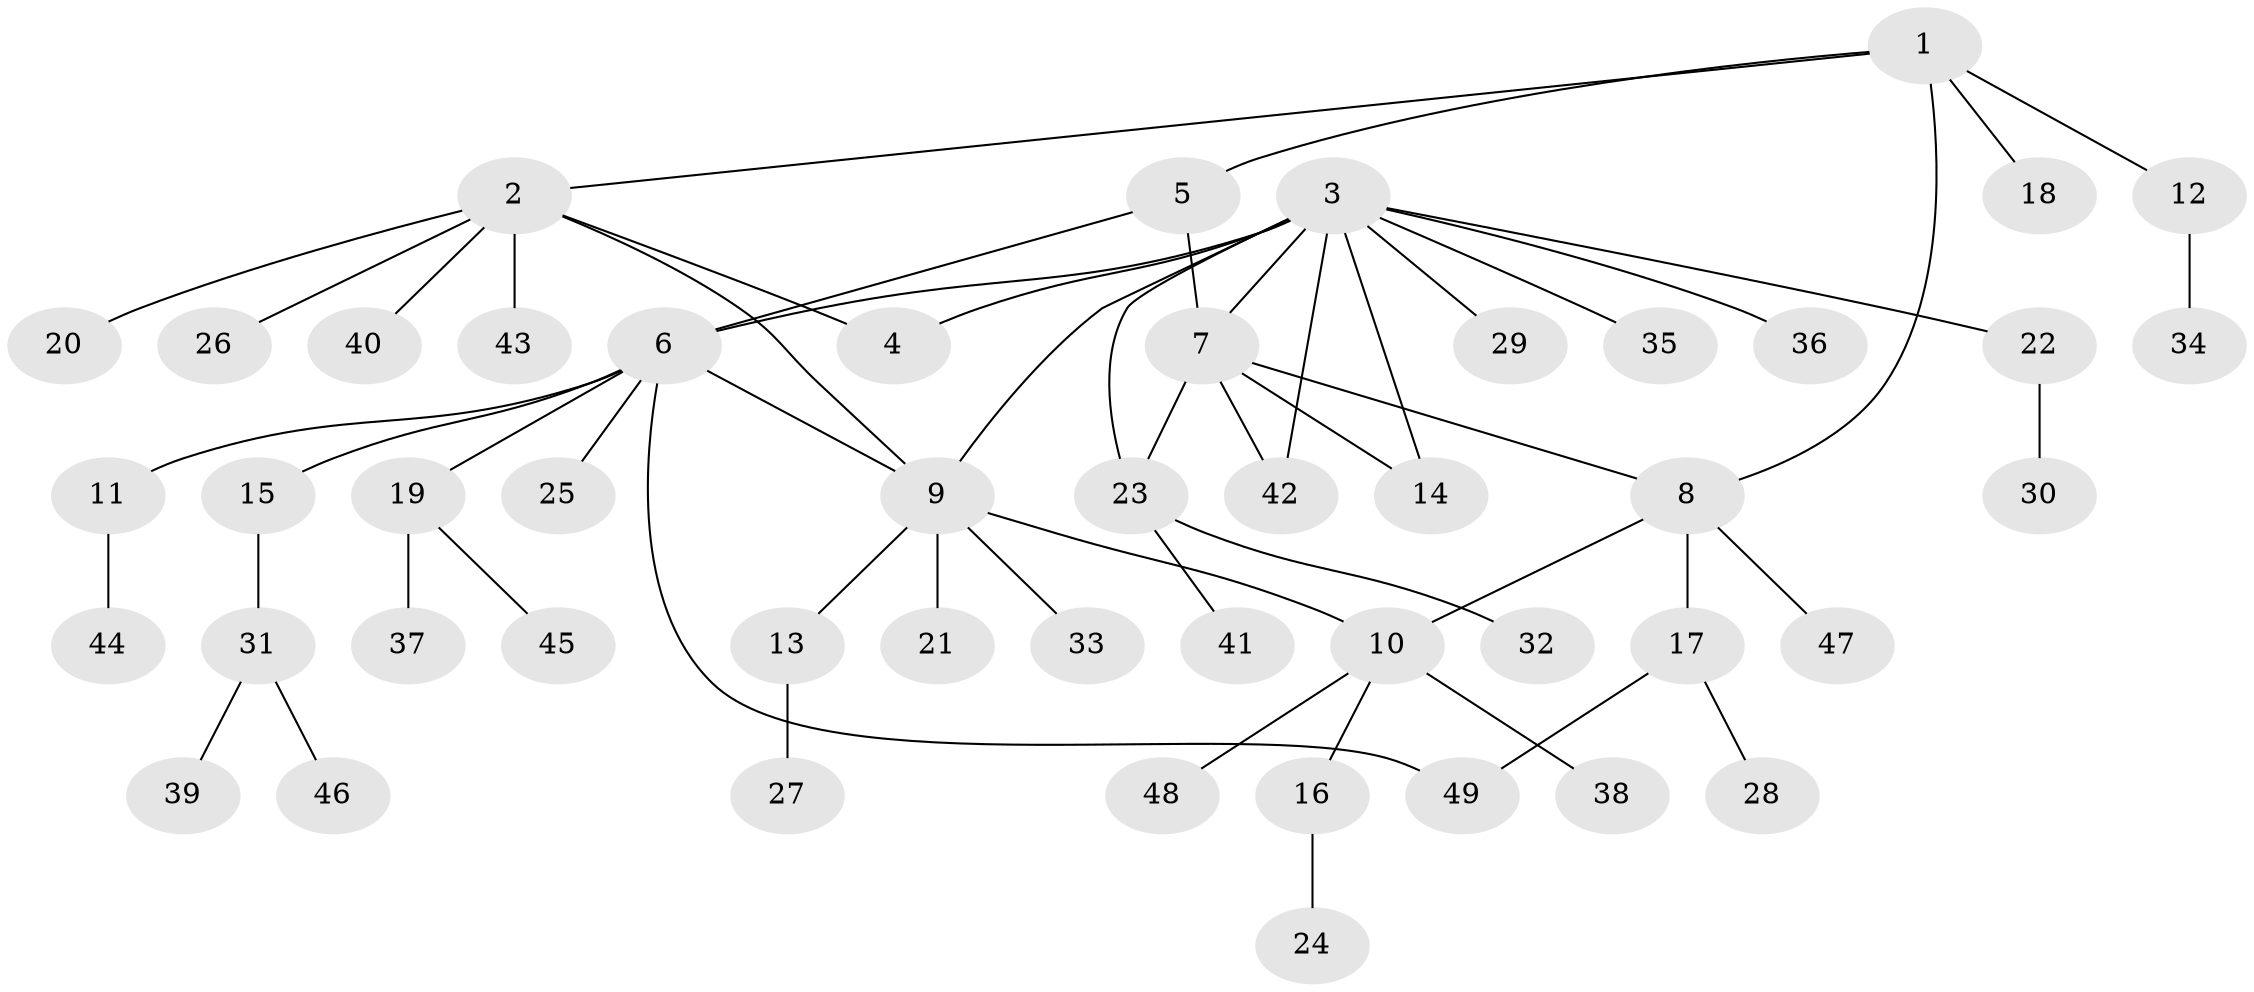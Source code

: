 // Generated by graph-tools (version 1.1) at 2025/50/03/09/25 03:50:41]
// undirected, 49 vertices, 58 edges
graph export_dot {
graph [start="1"]
  node [color=gray90,style=filled];
  1;
  2;
  3;
  4;
  5;
  6;
  7;
  8;
  9;
  10;
  11;
  12;
  13;
  14;
  15;
  16;
  17;
  18;
  19;
  20;
  21;
  22;
  23;
  24;
  25;
  26;
  27;
  28;
  29;
  30;
  31;
  32;
  33;
  34;
  35;
  36;
  37;
  38;
  39;
  40;
  41;
  42;
  43;
  44;
  45;
  46;
  47;
  48;
  49;
  1 -- 2;
  1 -- 5;
  1 -- 8;
  1 -- 12;
  1 -- 18;
  2 -- 4;
  2 -- 9;
  2 -- 20;
  2 -- 26;
  2 -- 40;
  2 -- 43;
  3 -- 4;
  3 -- 6;
  3 -- 7;
  3 -- 9;
  3 -- 14;
  3 -- 22;
  3 -- 23;
  3 -- 29;
  3 -- 35;
  3 -- 36;
  3 -- 42;
  5 -- 6;
  5 -- 7;
  6 -- 9;
  6 -- 11;
  6 -- 15;
  6 -- 19;
  6 -- 25;
  6 -- 49;
  7 -- 8;
  7 -- 14;
  7 -- 23;
  7 -- 42;
  8 -- 10;
  8 -- 17;
  8 -- 47;
  9 -- 10;
  9 -- 13;
  9 -- 21;
  9 -- 33;
  10 -- 16;
  10 -- 38;
  10 -- 48;
  11 -- 44;
  12 -- 34;
  13 -- 27;
  15 -- 31;
  16 -- 24;
  17 -- 28;
  17 -- 49;
  19 -- 37;
  19 -- 45;
  22 -- 30;
  23 -- 32;
  23 -- 41;
  31 -- 39;
  31 -- 46;
}
